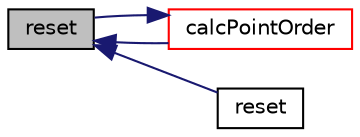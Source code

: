 digraph "reset"
{
  bgcolor="transparent";
  edge [fontname="Helvetica",fontsize="10",labelfontname="Helvetica",labelfontsize="10"];
  node [fontname="Helvetica",fontsize="10",shape=record];
  rankdir="LR";
  Node13242 [label="reset",height=0.2,width=0.4,color="black", fillcolor="grey75", style="filled", fontcolor="black"];
  Node13242 -> Node13243 [dir="back",color="midnightblue",fontsize="10",style="solid",fontname="Helvetica"];
  Node13243 [label="calcPointOrder",height=0.2,width=0.4,color="red",URL="$a28685.html#a156c0fd56f1beafef1b3e451cbc7cfa1",tooltip="Helper function to calculate point ordering. Returns true. "];
  Node13243 -> Node13242 [dir="back",color="midnightblue",fontsize="10",style="solid",fontname="Helvetica"];
  Node13242 -> Node13245 [dir="back",color="midnightblue",fontsize="10",style="solid",fontname="Helvetica"];
  Node13245 [label="reset",height=0.2,width=0.4,color="black",URL="$a28685.html#a04c67765e3456d7e4791dc5e311c0e29",tooltip="Reset this primitiveMesh given the primitive array sizes and cells. "];
}
